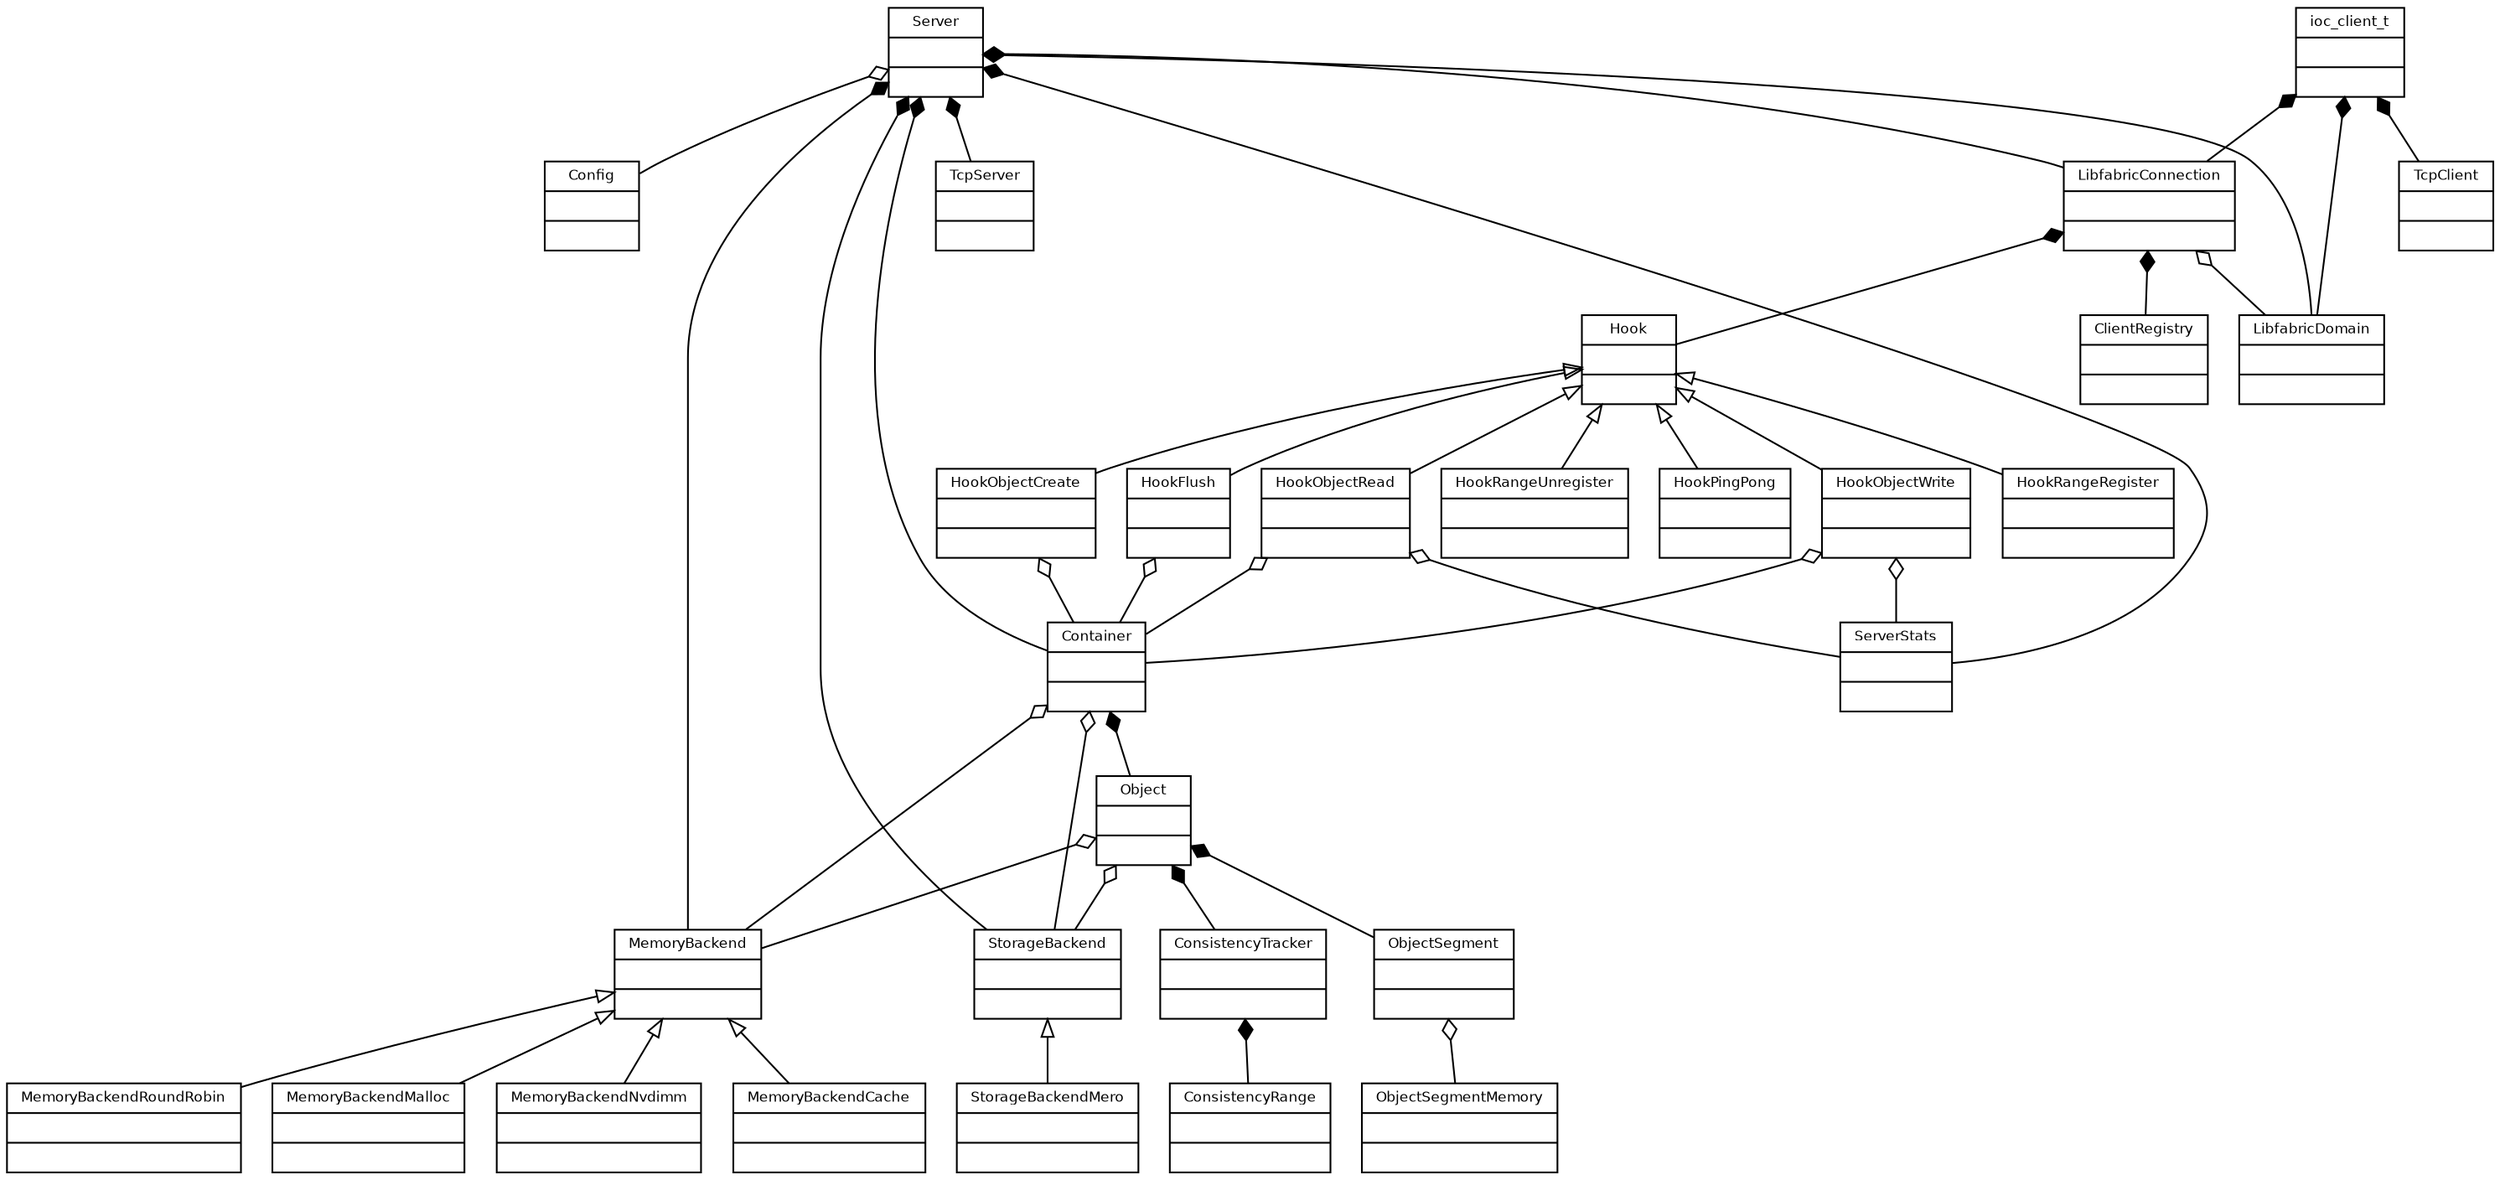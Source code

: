 digraph IOCATCHER
{
	//Some fonts
	fontname = "Bitstream Vera Sans"
	fontsize = 8
	
	//configure node
	node [
		fontname = "Bitstream Vera Sans"
		fontsize = 8
		shape = "record"
	]
	
	//configure edge
	edge [
		arrowtail = "empty"
		dir=back
	]
	
	//classes
	Server [
		label = "{Server|\l|\l}"
	]

	Container [
		label = "{Container|\l|\l}"
	]

	Object [
		label = "{Object|\l|\l}"
	]

	StorageBackend [
		label = "{StorageBackend|\l|\l}"
	]

	StorageBackendMero [
		label = "{StorageBackendMero|\l|\l}"
	]

	ConsistencyTracker [
		label = "{ConsistencyTracker|\l|\l}"
	]

	Hook [
		label = "{Hook|\l|\l}"
	]

	LibfabricConnection [
		label = "{LibfabricConnection|\l|\l}"
	]

	LibfabricDomain [
		label = "{LibfabricDomain|\l|\l}"
	]

	TcpServer [
		label = "{TcpServer|\l|\l}"
	]

	TcpClient [
		label = "{TcpClient|\l|\l}"
	]

	ioc_client_t [
		label = "{ioc_client_t|\l|\l}"
	]

	ConsistencyRange [
		label = "{ConsistencyRange|\l|\l}"
	]

	ObjectSegment [
		label = "{ObjectSegment|\l|\l}"
	]

	Config [
		label = "{Config|\l|\l}"
	]

	ClientRegistry [
		label = "{ClientRegistry|\l|\l}"
	]

	HookObjectWrite [
		label = "{HookObjectWrite|\l|\l}"
	]

	HookObjectRead [
		label = "{HookObjectRead|\l|\l}"
	]

	HookObjectCreate [
		label = "{HookObjectCreate|\l|\l}"
	]

	HookRangeRegister [
		label = "{HookRangeRegister|\l|\l}"
	]

	HookRangeUnregister [
		label = "{HookRangeUnregister|\l|\l}"
	]

	HookFlush [
		label = "{HookFlush|\l|\l}"
	]

	HookPingPong [
		label = "{HookPingPong|\l|\l}"
	]

	ServerStats [
		label = "{ServerStats|\l|\l}"
	]

	MemoryBackend [
		label = "{MemoryBackend|\l|\l}"
	]

	MemoryBackendMalloc [
		label = "{MemoryBackendMalloc|\l|\l}"
	]

	MemoryBackendNvdimm [
		label = "{MemoryBackendNvdimm|\l|\l}"
	]

	MemoryBackendCache [
		label = "{MemoryBackendCache|\l|\l}"
	]

	MemoryBackendRoundRobin [
		label = "{MemoryBackendRoundRobin|\l|\l}"
	]

	ObjectSegmentMemory [
		label = "{ObjectSegmentMemory|\l|\l}"
	]

	//inheritance links
	Hook -> HookFlush
	Hook -> HookObjectCreate
	Hook -> HookObjectRead
	Hook -> HookObjectWrite
	Hook -> HookRangeRegister
	Hook -> HookRangeUnregister
	Hook -> HookPingPong
	StorageBackend -> StorageBackendMero
	MemoryBackend -> MemoryBackendMalloc
	MemoryBackend -> MemoryBackendNvdimm
	MemoryBackend -> MemoryBackendCache
	MemoryBackend -> MemoryBackendRoundRobin

	//composition
	Server -> Config[arrowtail=odiamond]
	Server -> Container[arrowtail=diamond]
	Server -> TcpServer[arrowtail=diamond]
	Server -> LibfabricDomain[arrowtail=diamond]
	Server -> LibfabricConnection[arrowtail=diamond]
	Server -> ServerStats[arrowtail=diamond]
	Server -> StorageBackend[arrowtail=diamond]
	Server -> MemoryBackend[arrowtail=diamond]
	LibfabricConnection -> ClientRegistry[arrowtail=diamond]
	LibfabricConnection -> LibfabricDomain[arrowtail=odiamond]
	LibfabricConnection -> Hook[arrowtail=diamond]
	Container -> Object[arrowtail=diamond]
	Container -> StorageBackend[arrowtail=odiamond]
	Container -> MemoryBackend[arrowtail=odiamond]
	Object -> ObjectSegment[arrowtail=diamond]
	Object -> ConsistencyTracker[arrowtail=diamond]
	Object -> StorageBackend[arrowtail=odiamond]
	Object -> MemoryBackend[arrowtail=odiamond]
	ObjectSegment -> ObjectSegmentMemory[arrowtail=odiamond]
	ConsistencyTracker -> ConsistencyRange[arrowtail=diamond]
	ioc_client_t -> TcpClient[arrowtail=diamond]
	ioc_client_t -> LibfabricDomain[arrowtail=diamond]
	ioc_client_t -> LibfabricConnection[arrowtail=diamond]
	HookFlush -> Container[arrowtail=odiamond]
	HookObjectCreate -> Container[arrowtail=odiamond]
	HookObjectRead -> Container[arrowtail=odiamond]
	HookObjectWrite -> Container[arrowtail=odiamond]
	HookObjectRead -> ServerStats[arrowtail=odiamond]
	HookObjectWrite -> ServerStats[arrowtail=odiamond]
}

